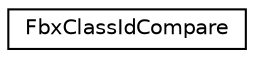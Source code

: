 digraph "クラス階層図"
{
  edge [fontname="Helvetica",fontsize="10",labelfontname="Helvetica",labelfontsize="10"];
  node [fontname="Helvetica",fontsize="10",shape=record];
  rankdir="LR";
  Node0 [label="FbxClassIdCompare",height=0.2,width=0.4,color="black", fillcolor="white", style="filled",URL="$struct_fbx_class_id_compare.html",tooltip="Functor to compare FbxClassId "];
}
